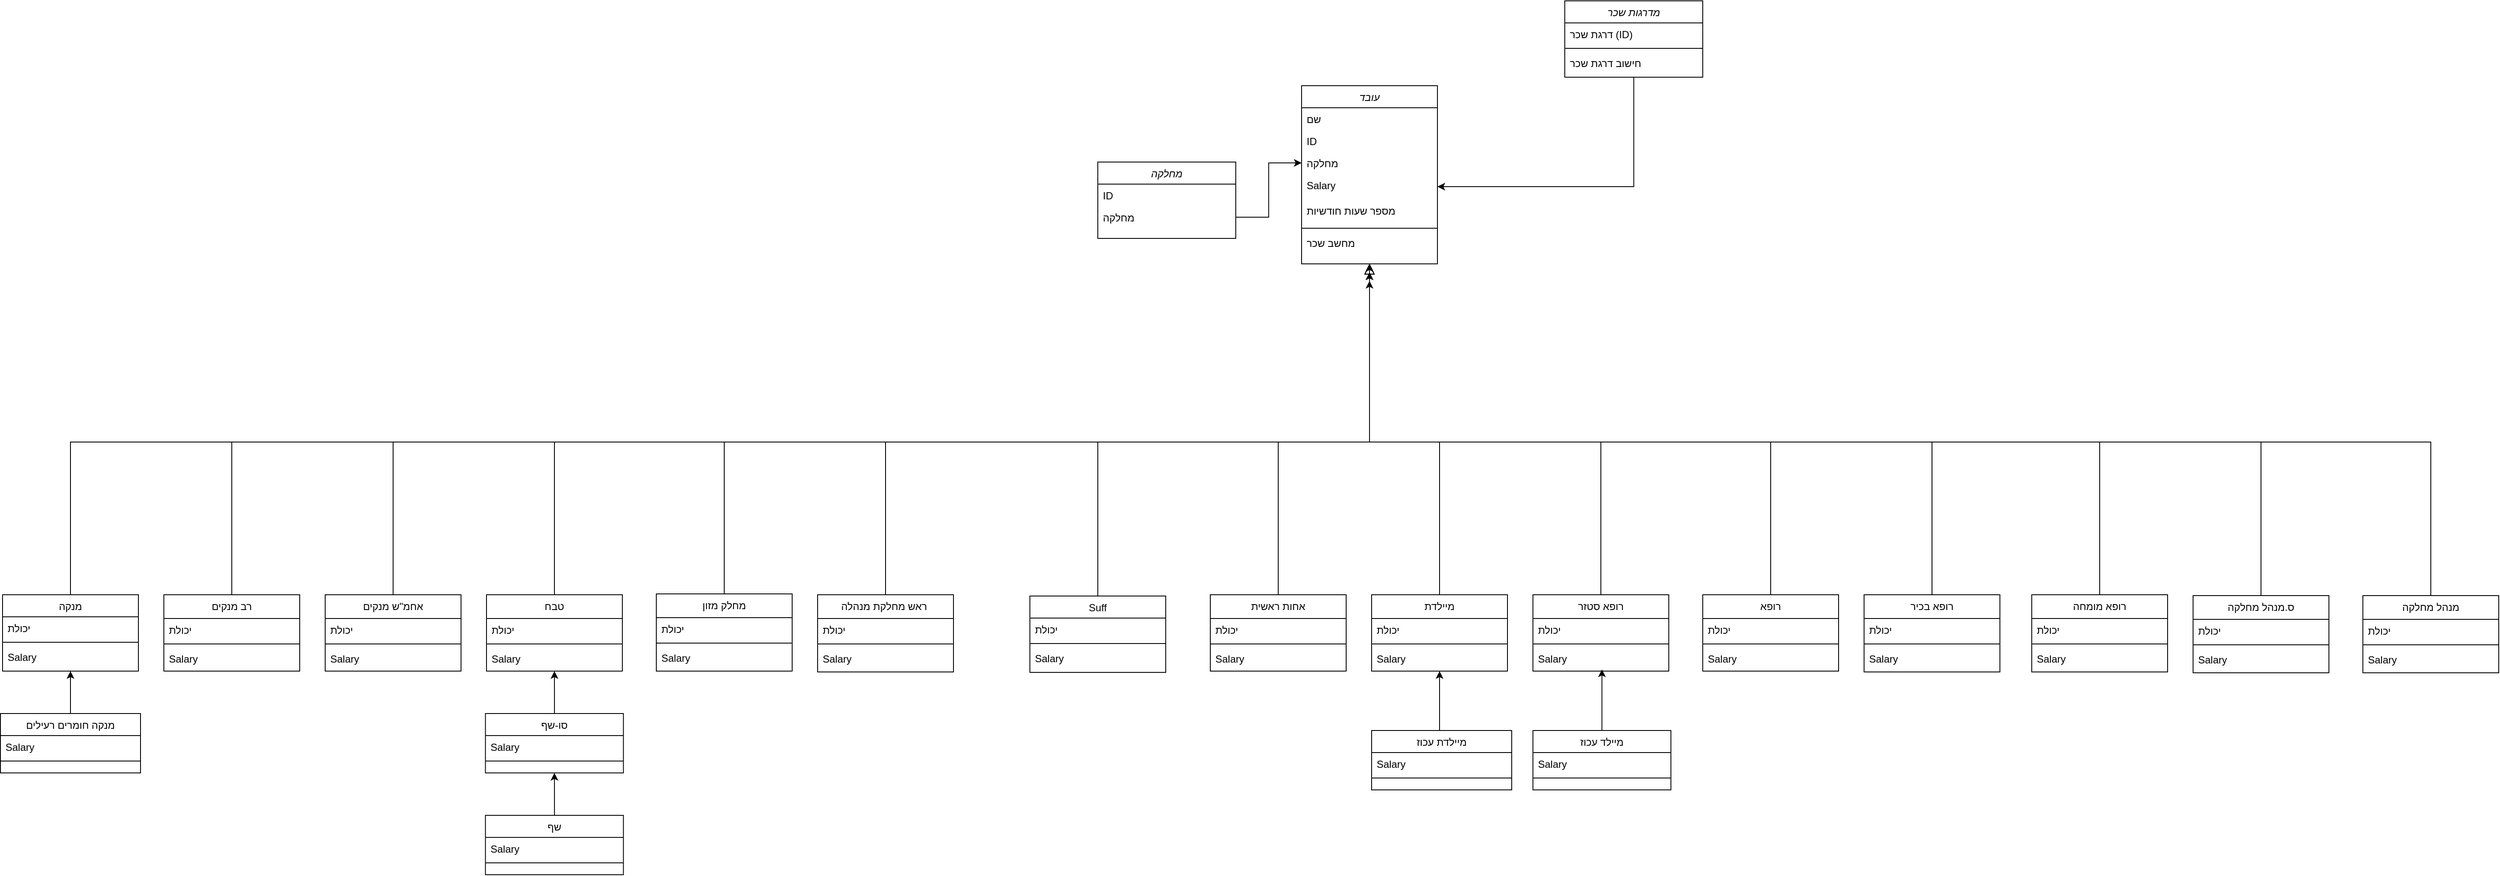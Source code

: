 <mxfile version="12.6.5" type="device"><diagram id="C5RBs43oDa-KdzZeNtuy" name="Page-1"><mxGraphModel dx="1944" dy="2263" grid="1" gridSize="10" guides="1" tooltips="1" connect="1" arrows="1" fold="1" page="1" pageScale="1" pageWidth="827" pageHeight="1169" math="0" shadow="0"><root><mxCell id="WIyWlLk6GJQsqaUBKTNV-0"/><mxCell id="WIyWlLk6GJQsqaUBKTNV-1" parent="WIyWlLk6GJQsqaUBKTNV-0"/><mxCell id="zkfFHV4jXpPFQw0GAbJ--0" value="עובד" style="swimlane;fontStyle=2;align=center;verticalAlign=top;childLayout=stackLayout;horizontal=1;startSize=26;horizontalStack=0;resizeParent=1;resizeLast=0;collapsible=1;marginBottom=0;rounded=0;shadow=0;strokeWidth=1;" parent="WIyWlLk6GJQsqaUBKTNV-1" vertex="1"><mxGeometry x="960" y="-240" width="160" height="210" as="geometry"><mxRectangle x="230" y="140" width="160" height="26" as="alternateBounds"/></mxGeometry></mxCell><mxCell id="zkfFHV4jXpPFQw0GAbJ--2" value="שם&#10;&#10;&#10;&#10;" style="text;align=left;verticalAlign=top;spacingLeft=4;spacingRight=4;overflow=hidden;rotatable=0;points=[[0,0.5],[1,0.5]];portConstraint=eastwest;rounded=0;shadow=0;html=0;" parent="zkfFHV4jXpPFQw0GAbJ--0" vertex="1"><mxGeometry y="26" width="160" height="26" as="geometry"/></mxCell><mxCell id="qfwZzgLzux6wmE2nOznH-1" value="ID" style="text;align=left;verticalAlign=top;spacingLeft=4;spacingRight=4;overflow=hidden;rotatable=0;points=[[0,0.5],[1,0.5]];portConstraint=eastwest;rounded=0;shadow=0;html=0;" vertex="1" parent="zkfFHV4jXpPFQw0GAbJ--0"><mxGeometry y="52" width="160" height="26" as="geometry"/></mxCell><mxCell id="zkfFHV4jXpPFQw0GAbJ--3" value="מחלקה" style="text;align=left;verticalAlign=top;spacingLeft=4;spacingRight=4;overflow=hidden;rotatable=0;points=[[0,0.5],[1,0.5]];portConstraint=eastwest;rounded=0;shadow=0;html=0;" parent="zkfFHV4jXpPFQw0GAbJ--0" vertex="1"><mxGeometry y="78" width="160" height="26" as="geometry"/></mxCell><mxCell id="qfwZzgLzux6wmE2nOznH-62" value="Salary" style="text;align=left;verticalAlign=top;spacingLeft=4;spacingRight=4;overflow=hidden;rotatable=0;points=[[0,0.5],[1,0.5]];portConstraint=eastwest;rounded=0;shadow=0;html=0;" vertex="1" parent="zkfFHV4jXpPFQw0GAbJ--0"><mxGeometry y="104" width="160" height="30" as="geometry"/></mxCell><mxCell id="qfwZzgLzux6wmE2nOznH-137" value="מספר שעות חודשיות" style="text;align=left;verticalAlign=top;spacingLeft=4;spacingRight=4;overflow=hidden;rotatable=0;points=[[0,0.5],[1,0.5]];portConstraint=eastwest;rounded=0;shadow=0;html=0;" vertex="1" parent="zkfFHV4jXpPFQw0GAbJ--0"><mxGeometry y="134" width="160" height="30" as="geometry"/></mxCell><mxCell id="qfwZzgLzux6wmE2nOznH-138" value="" style="line;html=1;strokeWidth=1;align=left;verticalAlign=middle;spacingTop=-1;spacingLeft=3;spacingRight=3;rotatable=0;labelPosition=right;points=[];portConstraint=eastwest;" vertex="1" parent="zkfFHV4jXpPFQw0GAbJ--0"><mxGeometry y="164" width="160" height="8" as="geometry"/></mxCell><mxCell id="qfwZzgLzux6wmE2nOznH-139" value="מחשב שכר" style="text;align=left;verticalAlign=top;spacingLeft=4;spacingRight=4;overflow=hidden;rotatable=0;points=[[0,0.5],[1,0.5]];portConstraint=eastwest;rounded=0;shadow=0;html=0;" vertex="1" parent="zkfFHV4jXpPFQw0GAbJ--0"><mxGeometry y="172" width="160" height="26" as="geometry"/></mxCell><mxCell id="zkfFHV4jXpPFQw0GAbJ--6" value="מנקה" style="swimlane;fontStyle=0;align=center;verticalAlign=top;childLayout=stackLayout;horizontal=1;startSize=26;horizontalStack=0;resizeParent=1;resizeLast=0;collapsible=1;marginBottom=0;rounded=0;shadow=0;strokeWidth=1;" parent="WIyWlLk6GJQsqaUBKTNV-1" vertex="1"><mxGeometry x="-570" y="360" width="160" height="90" as="geometry"><mxRectangle x="130" y="380" width="160" height="26" as="alternateBounds"/></mxGeometry></mxCell><mxCell id="zkfFHV4jXpPFQw0GAbJ--8" value="יכולת" style="text;align=left;verticalAlign=top;spacingLeft=4;spacingRight=4;overflow=hidden;rotatable=0;points=[[0,0.5],[1,0.5]];portConstraint=eastwest;rounded=0;shadow=0;html=0;" parent="zkfFHV4jXpPFQw0GAbJ--6" vertex="1"><mxGeometry y="26" width="160" height="26" as="geometry"/></mxCell><mxCell id="zkfFHV4jXpPFQw0GAbJ--9" value="" style="line;html=1;strokeWidth=1;align=left;verticalAlign=middle;spacingTop=-1;spacingLeft=3;spacingRight=3;rotatable=0;labelPosition=right;points=[];portConstraint=eastwest;" parent="zkfFHV4jXpPFQw0GAbJ--6" vertex="1"><mxGeometry y="52" width="160" height="8" as="geometry"/></mxCell><mxCell id="qfwZzgLzux6wmE2nOznH-34" value="Salary" style="text;align=left;verticalAlign=top;spacingLeft=4;spacingRight=4;overflow=hidden;rotatable=0;points=[[0,0.5],[1,0.5]];portConstraint=eastwest;" vertex="1" parent="zkfFHV4jXpPFQw0GAbJ--6"><mxGeometry y="60" width="160" height="26" as="geometry"/></mxCell><mxCell id="zkfFHV4jXpPFQw0GAbJ--12" value="" style="endArrow=block;endSize=10;endFill=0;shadow=0;strokeWidth=1;rounded=0;edgeStyle=elbowEdgeStyle;elbow=vertical;" parent="WIyWlLk6GJQsqaUBKTNV-1" source="zkfFHV4jXpPFQw0GAbJ--6" target="zkfFHV4jXpPFQw0GAbJ--0" edge="1"><mxGeometry width="160" relative="1" as="geometry"><mxPoint x="-580" y="203" as="sourcePoint"/><mxPoint x="-580" y="203" as="targetPoint"/><Array as="points"><mxPoint x="-170" y="180"/><mxPoint x="70" y="70"/><mxPoint x="30" y="180"/></Array></mxGeometry></mxCell><mxCell id="zkfFHV4jXpPFQw0GAbJ--16" value="" style="endArrow=block;endSize=10;endFill=0;shadow=0;strokeWidth=1;rounded=0;edgeStyle=elbowEdgeStyle;elbow=vertical;" parent="WIyWlLk6GJQsqaUBKTNV-1" source="qfwZzgLzux6wmE2nOznH-6" target="zkfFHV4jXpPFQw0GAbJ--0" edge="1"><mxGeometry width="160" relative="1" as="geometry"><mxPoint x="-370" y="360" as="sourcePoint"/><mxPoint x="-470" y="271" as="targetPoint"/><Array as="points"><mxPoint x="-150" y="180"/><mxPoint x="-270" y="340"/></Array></mxGeometry></mxCell><mxCell id="qfwZzgLzux6wmE2nOznH-42" style="edgeStyle=orthogonalEdgeStyle;rounded=0;orthogonalLoop=1;jettySize=auto;html=1;entryX=0.5;entryY=1;entryDx=0;entryDy=0;" edge="1" parent="WIyWlLk6GJQsqaUBKTNV-1" source="qfwZzgLzux6wmE2nOznH-3" target="zkfFHV4jXpPFQw0GAbJ--6"><mxGeometry relative="1" as="geometry"/></mxCell><mxCell id="qfwZzgLzux6wmE2nOznH-3" value="מנקה חומרים רעילים" style="swimlane;fontStyle=0;align=center;verticalAlign=top;childLayout=stackLayout;horizontal=1;startSize=26;horizontalStack=0;resizeParent=1;resizeLast=0;collapsible=1;marginBottom=0;rounded=0;shadow=0;strokeWidth=1;" vertex="1" parent="WIyWlLk6GJQsqaUBKTNV-1"><mxGeometry x="-572.5" y="500" width="165" height="70" as="geometry"><mxRectangle x="340" y="380" width="170" height="26" as="alternateBounds"/></mxGeometry></mxCell><mxCell id="qfwZzgLzux6wmE2nOznH-4" value="Salary" style="text;align=left;verticalAlign=top;spacingLeft=4;spacingRight=4;overflow=hidden;rotatable=0;points=[[0,0.5],[1,0.5]];portConstraint=eastwest;" vertex="1" parent="qfwZzgLzux6wmE2nOznH-3"><mxGeometry y="26" width="165" height="26" as="geometry"/></mxCell><mxCell id="qfwZzgLzux6wmE2nOznH-5" value="" style="line;html=1;strokeWidth=1;align=left;verticalAlign=middle;spacingTop=-1;spacingLeft=3;spacingRight=3;rotatable=0;labelPosition=right;points=[];portConstraint=eastwest;" vertex="1" parent="qfwZzgLzux6wmE2nOznH-3"><mxGeometry y="52" width="165" height="8" as="geometry"/></mxCell><mxCell id="qfwZzgLzux6wmE2nOznH-12" style="edgeStyle=orthogonalEdgeStyle;rounded=0;orthogonalLoop=1;jettySize=auto;html=1;exitX=1;exitY=0.5;exitDx=0;exitDy=0;" edge="1" parent="qfwZzgLzux6wmE2nOznH-3" source="qfwZzgLzux6wmE2nOznH-4" target="qfwZzgLzux6wmE2nOznH-4"><mxGeometry relative="1" as="geometry"/></mxCell><mxCell id="qfwZzgLzux6wmE2nOznH-6" value="רב מנקים" style="swimlane;fontStyle=0;align=center;verticalAlign=top;childLayout=stackLayout;horizontal=1;startSize=28;horizontalStack=0;resizeParent=1;resizeLast=0;collapsible=1;marginBottom=0;rounded=0;shadow=0;strokeWidth=1;" vertex="1" parent="WIyWlLk6GJQsqaUBKTNV-1"><mxGeometry x="-380" y="360" width="160" height="90" as="geometry"><mxRectangle x="340" y="380" width="170" height="26" as="alternateBounds"/></mxGeometry></mxCell><mxCell id="qfwZzgLzux6wmE2nOznH-39" value="יכולת" style="text;align=left;verticalAlign=top;spacingLeft=4;spacingRight=4;overflow=hidden;rotatable=0;points=[[0,0.5],[1,0.5]];portConstraint=eastwest;" vertex="1" parent="qfwZzgLzux6wmE2nOznH-6"><mxGeometry y="28" width="160" height="26" as="geometry"/></mxCell><mxCell id="qfwZzgLzux6wmE2nOznH-40" value="" style="line;html=1;strokeWidth=1;align=left;verticalAlign=middle;spacingTop=-1;spacingLeft=3;spacingRight=3;rotatable=0;labelPosition=right;points=[];portConstraint=eastwest;" vertex="1" parent="qfwZzgLzux6wmE2nOznH-6"><mxGeometry y="54" width="160" height="8" as="geometry"/></mxCell><mxCell id="qfwZzgLzux6wmE2nOznH-38" value="Salary" style="text;align=left;verticalAlign=top;spacingLeft=4;spacingRight=4;overflow=hidden;rotatable=0;points=[[0,0.5],[1,0.5]];portConstraint=eastwest;rounded=0;shadow=0;html=0;" vertex="1" parent="qfwZzgLzux6wmE2nOznH-6"><mxGeometry y="62" width="160" height="26" as="geometry"/></mxCell><mxCell id="qfwZzgLzux6wmE2nOznH-156" style="edgeStyle=orthogonalEdgeStyle;rounded=0;orthogonalLoop=1;jettySize=auto;html=1;entryX=0.5;entryY=1;entryDx=0;entryDy=0;" edge="1" parent="WIyWlLk6GJQsqaUBKTNV-1" source="qfwZzgLzux6wmE2nOznH-13" target="qfwZzgLzux6wmE2nOznH-52"><mxGeometry relative="1" as="geometry"/></mxCell><mxCell id="qfwZzgLzux6wmE2nOznH-13" value="סו-שף" style="swimlane;fontStyle=0;align=center;verticalAlign=top;childLayout=stackLayout;horizontal=1;startSize=26;horizontalStack=0;resizeParent=1;resizeLast=0;collapsible=1;marginBottom=0;rounded=0;shadow=0;strokeWidth=1;" vertex="1" parent="WIyWlLk6GJQsqaUBKTNV-1"><mxGeometry x="-1.25" y="500" width="162.5" height="70" as="geometry"><mxRectangle x="340" y="380" width="170" height="26" as="alternateBounds"/></mxGeometry></mxCell><mxCell id="qfwZzgLzux6wmE2nOznH-14" value="Salary" style="text;align=left;verticalAlign=top;spacingLeft=4;spacingRight=4;overflow=hidden;rotatable=0;points=[[0,0.5],[1,0.5]];portConstraint=eastwest;" vertex="1" parent="qfwZzgLzux6wmE2nOznH-13"><mxGeometry y="26" width="162.5" height="26" as="geometry"/></mxCell><mxCell id="qfwZzgLzux6wmE2nOznH-15" value="" style="line;html=1;strokeWidth=1;align=left;verticalAlign=middle;spacingTop=-1;spacingLeft=3;spacingRight=3;rotatable=0;labelPosition=right;points=[];portConstraint=eastwest;" vertex="1" parent="qfwZzgLzux6wmE2nOznH-13"><mxGeometry y="52" width="162.5" height="8" as="geometry"/></mxCell><mxCell id="qfwZzgLzux6wmE2nOznH-16" style="edgeStyle=orthogonalEdgeStyle;rounded=0;orthogonalLoop=1;jettySize=auto;html=1;exitX=1;exitY=0.5;exitDx=0;exitDy=0;" edge="1" parent="qfwZzgLzux6wmE2nOznH-13" source="qfwZzgLzux6wmE2nOznH-14" target="qfwZzgLzux6wmE2nOznH-14"><mxGeometry relative="1" as="geometry"/></mxCell><mxCell id="qfwZzgLzux6wmE2nOznH-157" style="edgeStyle=orthogonalEdgeStyle;rounded=0;orthogonalLoop=1;jettySize=auto;html=1;entryX=0.5;entryY=1;entryDx=0;entryDy=0;" edge="1" parent="WIyWlLk6GJQsqaUBKTNV-1" source="qfwZzgLzux6wmE2nOznH-17" target="qfwZzgLzux6wmE2nOznH-13"><mxGeometry relative="1" as="geometry"/></mxCell><mxCell id="qfwZzgLzux6wmE2nOznH-17" value="שף" style="swimlane;fontStyle=0;align=center;verticalAlign=top;childLayout=stackLayout;horizontal=1;startSize=26;horizontalStack=0;resizeParent=1;resizeLast=0;collapsible=1;marginBottom=0;rounded=0;shadow=0;strokeWidth=1;" vertex="1" parent="WIyWlLk6GJQsqaUBKTNV-1"><mxGeometry x="-1.25" y="620" width="162.5" height="70" as="geometry"><mxRectangle x="340" y="380" width="170" height="26" as="alternateBounds"/></mxGeometry></mxCell><mxCell id="qfwZzgLzux6wmE2nOznH-18" value="Salary" style="text;align=left;verticalAlign=top;spacingLeft=4;spacingRight=4;overflow=hidden;rotatable=0;points=[[0,0.5],[1,0.5]];portConstraint=eastwest;" vertex="1" parent="qfwZzgLzux6wmE2nOznH-17"><mxGeometry y="26" width="162.5" height="26" as="geometry"/></mxCell><mxCell id="qfwZzgLzux6wmE2nOznH-19" value="" style="line;html=1;strokeWidth=1;align=left;verticalAlign=middle;spacingTop=-1;spacingLeft=3;spacingRight=3;rotatable=0;labelPosition=right;points=[];portConstraint=eastwest;" vertex="1" parent="qfwZzgLzux6wmE2nOznH-17"><mxGeometry y="52" width="162.5" height="8" as="geometry"/></mxCell><mxCell id="qfwZzgLzux6wmE2nOznH-20" style="edgeStyle=orthogonalEdgeStyle;rounded=0;orthogonalLoop=1;jettySize=auto;html=1;exitX=1;exitY=0.5;exitDx=0;exitDy=0;" edge="1" parent="qfwZzgLzux6wmE2nOznH-17" source="qfwZzgLzux6wmE2nOznH-18" target="qfwZzgLzux6wmE2nOznH-18"><mxGeometry relative="1" as="geometry"/></mxCell><mxCell id="qfwZzgLzux6wmE2nOznH-67" style="edgeStyle=orthogonalEdgeStyle;rounded=0;orthogonalLoop=1;jettySize=auto;html=1;exitX=0.5;exitY=0;exitDx=0;exitDy=0;" edge="1" parent="WIyWlLk6GJQsqaUBKTNV-1" source="qfwZzgLzux6wmE2nOznH-47"><mxGeometry relative="1" as="geometry"><mxPoint x="1040" y="-30" as="targetPoint"/><Array as="points"><mxPoint x="-110" y="180"/><mxPoint x="1040" y="180"/></Array></mxGeometry></mxCell><mxCell id="qfwZzgLzux6wmE2nOznH-47" value="אחמ&quot;ש מנקים" style="swimlane;fontStyle=0;align=center;verticalAlign=top;childLayout=stackLayout;horizontal=1;startSize=28;horizontalStack=0;resizeParent=1;resizeLast=0;collapsible=1;marginBottom=0;rounded=0;shadow=0;strokeWidth=1;" vertex="1" parent="WIyWlLk6GJQsqaUBKTNV-1"><mxGeometry x="-190" y="360" width="160" height="90" as="geometry"><mxRectangle x="340" y="380" width="170" height="26" as="alternateBounds"/></mxGeometry></mxCell><mxCell id="qfwZzgLzux6wmE2nOznH-49" value="יכולת" style="text;align=left;verticalAlign=top;spacingLeft=4;spacingRight=4;overflow=hidden;rotatable=0;points=[[0,0.5],[1,0.5]];portConstraint=eastwest;" vertex="1" parent="qfwZzgLzux6wmE2nOznH-47"><mxGeometry y="28" width="160" height="26" as="geometry"/></mxCell><mxCell id="qfwZzgLzux6wmE2nOznH-50" value="" style="line;html=1;strokeWidth=1;align=left;verticalAlign=middle;spacingTop=-1;spacingLeft=3;spacingRight=3;rotatable=0;labelPosition=right;points=[];portConstraint=eastwest;" vertex="1" parent="qfwZzgLzux6wmE2nOznH-47"><mxGeometry y="54" width="160" height="8" as="geometry"/></mxCell><mxCell id="qfwZzgLzux6wmE2nOznH-51" value="Salary" style="text;align=left;verticalAlign=top;spacingLeft=4;spacingRight=4;overflow=hidden;rotatable=0;points=[[0,0.5],[1,0.5]];portConstraint=eastwest;rounded=0;shadow=0;html=0;" vertex="1" parent="qfwZzgLzux6wmE2nOznH-47"><mxGeometry y="62" width="160" height="26" as="geometry"/></mxCell><mxCell id="qfwZzgLzux6wmE2nOznH-68" style="edgeStyle=orthogonalEdgeStyle;rounded=0;orthogonalLoop=1;jettySize=auto;html=1;exitX=0.5;exitY=0;exitDx=0;exitDy=0;" edge="1" parent="WIyWlLk6GJQsqaUBKTNV-1" source="qfwZzgLzux6wmE2nOznH-52"><mxGeometry relative="1" as="geometry"><mxPoint x="1040" y="-30" as="targetPoint"/><Array as="points"><mxPoint x="80" y="180"/><mxPoint x="1040" y="180"/></Array></mxGeometry></mxCell><mxCell id="qfwZzgLzux6wmE2nOznH-52" value="טבח" style="swimlane;fontStyle=0;align=center;verticalAlign=top;childLayout=stackLayout;horizontal=1;startSize=28;horizontalStack=0;resizeParent=1;resizeLast=0;collapsible=1;marginBottom=0;rounded=0;shadow=0;strokeWidth=1;" vertex="1" parent="WIyWlLk6GJQsqaUBKTNV-1"><mxGeometry y="360" width="160" height="90" as="geometry"><mxRectangle x="340" y="380" width="170" height="26" as="alternateBounds"/></mxGeometry></mxCell><mxCell id="qfwZzgLzux6wmE2nOznH-54" value="יכולת" style="text;align=left;verticalAlign=top;spacingLeft=4;spacingRight=4;overflow=hidden;rotatable=0;points=[[0,0.5],[1,0.5]];portConstraint=eastwest;" vertex="1" parent="qfwZzgLzux6wmE2nOznH-52"><mxGeometry y="28" width="160" height="26" as="geometry"/></mxCell><mxCell id="qfwZzgLzux6wmE2nOznH-55" value="" style="line;html=1;strokeWidth=1;align=left;verticalAlign=middle;spacingTop=-1;spacingLeft=3;spacingRight=3;rotatable=0;labelPosition=right;points=[];portConstraint=eastwest;" vertex="1" parent="qfwZzgLzux6wmE2nOznH-52"><mxGeometry y="54" width="160" height="8" as="geometry"/></mxCell><mxCell id="qfwZzgLzux6wmE2nOznH-56" value="Salary" style="text;align=left;verticalAlign=top;spacingLeft=4;spacingRight=4;overflow=hidden;rotatable=0;points=[[0,0.5],[1,0.5]];portConstraint=eastwest;rounded=0;shadow=0;html=0;" vertex="1" parent="qfwZzgLzux6wmE2nOznH-52"><mxGeometry y="62" width="160" height="26" as="geometry"/></mxCell><mxCell id="qfwZzgLzux6wmE2nOznH-69" style="edgeStyle=orthogonalEdgeStyle;rounded=0;orthogonalLoop=1;jettySize=auto;html=1;" edge="1" parent="WIyWlLk6GJQsqaUBKTNV-1" source="qfwZzgLzux6wmE2nOznH-57"><mxGeometry relative="1" as="geometry"><mxPoint x="1040" y="-30" as="targetPoint"/><Array as="points"><mxPoint x="280" y="180"/><mxPoint x="1040" y="180"/></Array></mxGeometry></mxCell><mxCell id="qfwZzgLzux6wmE2nOznH-57" value="מחלק מזון" style="swimlane;fontStyle=0;align=center;verticalAlign=top;childLayout=stackLayout;horizontal=1;startSize=28;horizontalStack=0;resizeParent=1;resizeLast=0;collapsible=1;marginBottom=0;rounded=0;shadow=0;strokeWidth=1;" vertex="1" parent="WIyWlLk6GJQsqaUBKTNV-1"><mxGeometry x="200" y="359" width="160" height="91" as="geometry"><mxRectangle x="340" y="380" width="170" height="26" as="alternateBounds"/></mxGeometry></mxCell><mxCell id="qfwZzgLzux6wmE2nOznH-59" value="יכולת" style="text;align=left;verticalAlign=top;spacingLeft=4;spacingRight=4;overflow=hidden;rotatable=0;points=[[0,0.5],[1,0.5]];portConstraint=eastwest;" vertex="1" parent="qfwZzgLzux6wmE2nOznH-57"><mxGeometry y="28" width="160" height="26" as="geometry"/></mxCell><mxCell id="qfwZzgLzux6wmE2nOznH-60" value="" style="line;html=1;strokeWidth=1;align=left;verticalAlign=middle;spacingTop=-1;spacingLeft=3;spacingRight=3;rotatable=0;labelPosition=right;points=[];portConstraint=eastwest;" vertex="1" parent="qfwZzgLzux6wmE2nOznH-57"><mxGeometry y="54" width="160" height="8" as="geometry"/></mxCell><mxCell id="qfwZzgLzux6wmE2nOznH-61" value="Salary" style="text;align=left;verticalAlign=top;spacingLeft=4;spacingRight=4;overflow=hidden;rotatable=0;points=[[0,0.5],[1,0.5]];portConstraint=eastwest;rounded=0;shadow=0;html=0;" vertex="1" parent="qfwZzgLzux6wmE2nOznH-57"><mxGeometry y="62" width="160" height="26" as="geometry"/></mxCell><mxCell id="qfwZzgLzux6wmE2nOznH-70" style="edgeStyle=orthogonalEdgeStyle;rounded=0;orthogonalLoop=1;jettySize=auto;html=1;" edge="1" parent="WIyWlLk6GJQsqaUBKTNV-1" source="qfwZzgLzux6wmE2nOznH-63"><mxGeometry relative="1" as="geometry"><mxPoint x="1040" y="-30" as="targetPoint"/><Array as="points"><mxPoint x="470" y="180"/><mxPoint x="1040" y="180"/></Array></mxGeometry></mxCell><mxCell id="qfwZzgLzux6wmE2nOznH-63" value="ראש מחלקת מנהלה " style="swimlane;fontStyle=0;align=center;verticalAlign=top;childLayout=stackLayout;horizontal=1;startSize=28;horizontalStack=0;resizeParent=1;resizeLast=0;collapsible=1;marginBottom=0;rounded=0;shadow=0;strokeWidth=1;" vertex="1" parent="WIyWlLk6GJQsqaUBKTNV-1"><mxGeometry x="390" y="360" width="160" height="91" as="geometry"><mxRectangle x="340" y="380" width="170" height="26" as="alternateBounds"/></mxGeometry></mxCell><mxCell id="qfwZzgLzux6wmE2nOznH-64" value="יכולת" style="text;align=left;verticalAlign=top;spacingLeft=4;spacingRight=4;overflow=hidden;rotatable=0;points=[[0,0.5],[1,0.5]];portConstraint=eastwest;" vertex="1" parent="qfwZzgLzux6wmE2nOznH-63"><mxGeometry y="28" width="160" height="26" as="geometry"/></mxCell><mxCell id="qfwZzgLzux6wmE2nOznH-65" value="" style="line;html=1;strokeWidth=1;align=left;verticalAlign=middle;spacingTop=-1;spacingLeft=3;spacingRight=3;rotatable=0;labelPosition=right;points=[];portConstraint=eastwest;" vertex="1" parent="qfwZzgLzux6wmE2nOznH-63"><mxGeometry y="54" width="160" height="8" as="geometry"/></mxCell><mxCell id="qfwZzgLzux6wmE2nOznH-66" value="Salary" style="text;align=left;verticalAlign=top;spacingLeft=4;spacingRight=4;overflow=hidden;rotatable=0;points=[[0,0.5],[1,0.5]];portConstraint=eastwest;rounded=0;shadow=0;html=0;" vertex="1" parent="qfwZzgLzux6wmE2nOznH-63"><mxGeometry y="62" width="160" height="26" as="geometry"/></mxCell><mxCell id="qfwZzgLzux6wmE2nOznH-128" style="edgeStyle=orthogonalEdgeStyle;rounded=0;orthogonalLoop=1;jettySize=auto;html=1;entryX=0.5;entryY=1;entryDx=0;entryDy=0;" edge="1" parent="WIyWlLk6GJQsqaUBKTNV-1" source="qfwZzgLzux6wmE2nOznH-71" target="zkfFHV4jXpPFQw0GAbJ--0"><mxGeometry relative="1" as="geometry"><Array as="points"><mxPoint x="720" y="180"/><mxPoint x="1040" y="180"/></Array></mxGeometry></mxCell><mxCell id="qfwZzgLzux6wmE2nOznH-71" value="Suff" style="swimlane;fontStyle=0;align=center;verticalAlign=top;childLayout=stackLayout;horizontal=1;startSize=26;horizontalStack=0;resizeParent=1;resizeLast=0;collapsible=1;marginBottom=0;rounded=0;shadow=0;strokeWidth=1;" vertex="1" parent="WIyWlLk6GJQsqaUBKTNV-1"><mxGeometry x="640" y="361.5" width="160" height="90" as="geometry"><mxRectangle x="130" y="380" width="160" height="26" as="alternateBounds"/></mxGeometry></mxCell><mxCell id="qfwZzgLzux6wmE2nOznH-72" value="יכולת" style="text;align=left;verticalAlign=top;spacingLeft=4;spacingRight=4;overflow=hidden;rotatable=0;points=[[0,0.5],[1,0.5]];portConstraint=eastwest;rounded=0;shadow=0;html=0;" vertex="1" parent="qfwZzgLzux6wmE2nOznH-71"><mxGeometry y="26" width="160" height="26" as="geometry"/></mxCell><mxCell id="qfwZzgLzux6wmE2nOznH-73" value="" style="line;html=1;strokeWidth=1;align=left;verticalAlign=middle;spacingTop=-1;spacingLeft=3;spacingRight=3;rotatable=0;labelPosition=right;points=[];portConstraint=eastwest;" vertex="1" parent="qfwZzgLzux6wmE2nOznH-71"><mxGeometry y="52" width="160" height="8" as="geometry"/></mxCell><mxCell id="qfwZzgLzux6wmE2nOznH-74" value="Salary" style="text;align=left;verticalAlign=top;spacingLeft=4;spacingRight=4;overflow=hidden;rotatable=0;points=[[0,0.5],[1,0.5]];portConstraint=eastwest;" vertex="1" parent="qfwZzgLzux6wmE2nOznH-71"><mxGeometry y="60" width="160" height="26" as="geometry"/></mxCell><mxCell id="qfwZzgLzux6wmE2nOznH-129" style="edgeStyle=orthogonalEdgeStyle;rounded=0;orthogonalLoop=1;jettySize=auto;html=1;" edge="1" parent="WIyWlLk6GJQsqaUBKTNV-1" source="qfwZzgLzux6wmE2nOznH-80"><mxGeometry relative="1" as="geometry"><mxPoint x="1040" y="-30" as="targetPoint"/><Array as="points"><mxPoint x="933" y="180"/><mxPoint x="1040" y="180"/></Array></mxGeometry></mxCell><mxCell id="qfwZzgLzux6wmE2nOznH-80" value="אחות ראשית" style="swimlane;fontStyle=0;align=center;verticalAlign=top;childLayout=stackLayout;horizontal=1;startSize=28;horizontalStack=0;resizeParent=1;resizeLast=0;collapsible=1;marginBottom=0;rounded=0;shadow=0;strokeWidth=1;" vertex="1" parent="WIyWlLk6GJQsqaUBKTNV-1"><mxGeometry x="852.5" y="360" width="160" height="90" as="geometry"><mxRectangle x="340" y="380" width="170" height="26" as="alternateBounds"/></mxGeometry></mxCell><mxCell id="qfwZzgLzux6wmE2nOznH-81" value="יכולת" style="text;align=left;verticalAlign=top;spacingLeft=4;spacingRight=4;overflow=hidden;rotatable=0;points=[[0,0.5],[1,0.5]];portConstraint=eastwest;" vertex="1" parent="qfwZzgLzux6wmE2nOznH-80"><mxGeometry y="28" width="160" height="26" as="geometry"/></mxCell><mxCell id="qfwZzgLzux6wmE2nOznH-82" value="" style="line;html=1;strokeWidth=1;align=left;verticalAlign=middle;spacingTop=-1;spacingLeft=3;spacingRight=3;rotatable=0;labelPosition=right;points=[];portConstraint=eastwest;" vertex="1" parent="qfwZzgLzux6wmE2nOznH-80"><mxGeometry y="54" width="160" height="8" as="geometry"/></mxCell><mxCell id="qfwZzgLzux6wmE2nOznH-83" value="Salary" style="text;align=left;verticalAlign=top;spacingLeft=4;spacingRight=4;overflow=hidden;rotatable=0;points=[[0,0.5],[1,0.5]];portConstraint=eastwest;rounded=0;shadow=0;html=0;" vertex="1" parent="qfwZzgLzux6wmE2nOznH-80"><mxGeometry y="62" width="160" height="26" as="geometry"/></mxCell><mxCell id="qfwZzgLzux6wmE2nOznH-155" style="edgeStyle=orthogonalEdgeStyle;rounded=0;orthogonalLoop=1;jettySize=auto;html=1;" edge="1" parent="WIyWlLk6GJQsqaUBKTNV-1" source="qfwZzgLzux6wmE2nOznH-84" target="qfwZzgLzux6wmE2nOznH-99"><mxGeometry relative="1" as="geometry"><mxPoint x="1290" y="460" as="targetPoint"/><Array as="points"><mxPoint x="1314" y="470"/><mxPoint x="1314" y="470"/></Array></mxGeometry></mxCell><mxCell id="qfwZzgLzux6wmE2nOznH-84" value="מיילד עכוז" style="swimlane;fontStyle=0;align=center;verticalAlign=top;childLayout=stackLayout;horizontal=1;startSize=26;horizontalStack=0;resizeParent=1;resizeLast=0;collapsible=1;marginBottom=0;rounded=0;shadow=0;strokeWidth=1;" vertex="1" parent="WIyWlLk6GJQsqaUBKTNV-1"><mxGeometry x="1232.5" y="520" width="162.5" height="70" as="geometry"><mxRectangle x="340" y="380" width="170" height="26" as="alternateBounds"/></mxGeometry></mxCell><mxCell id="qfwZzgLzux6wmE2nOznH-85" value="Salary" style="text;align=left;verticalAlign=top;spacingLeft=4;spacingRight=4;overflow=hidden;rotatable=0;points=[[0,0.5],[1,0.5]];portConstraint=eastwest;" vertex="1" parent="qfwZzgLzux6wmE2nOznH-84"><mxGeometry y="26" width="162.5" height="26" as="geometry"/></mxCell><mxCell id="qfwZzgLzux6wmE2nOznH-86" value="" style="line;html=1;strokeWidth=1;align=left;verticalAlign=middle;spacingTop=-1;spacingLeft=3;spacingRight=3;rotatable=0;labelPosition=right;points=[];portConstraint=eastwest;" vertex="1" parent="qfwZzgLzux6wmE2nOznH-84"><mxGeometry y="52" width="162.5" height="8" as="geometry"/></mxCell><mxCell id="qfwZzgLzux6wmE2nOznH-87" style="edgeStyle=orthogonalEdgeStyle;rounded=0;orthogonalLoop=1;jettySize=auto;html=1;exitX=1;exitY=0.5;exitDx=0;exitDy=0;" edge="1" parent="qfwZzgLzux6wmE2nOznH-84" source="qfwZzgLzux6wmE2nOznH-85" target="qfwZzgLzux6wmE2nOznH-85"><mxGeometry relative="1" as="geometry"/></mxCell><mxCell id="qfwZzgLzux6wmE2nOznH-130" style="edgeStyle=orthogonalEdgeStyle;rounded=0;orthogonalLoop=1;jettySize=auto;html=1;" edge="1" parent="WIyWlLk6GJQsqaUBKTNV-1" source="qfwZzgLzux6wmE2nOznH-92"><mxGeometry relative="1" as="geometry"><mxPoint x="1040" y="-30" as="targetPoint"/><Array as="points"><mxPoint x="1123" y="180"/><mxPoint x="1040" y="180"/></Array></mxGeometry></mxCell><mxCell id="qfwZzgLzux6wmE2nOznH-92" value="מיילדת" style="swimlane;fontStyle=0;align=center;verticalAlign=top;childLayout=stackLayout;horizontal=1;startSize=28;horizontalStack=0;resizeParent=1;resizeLast=0;collapsible=1;marginBottom=0;rounded=0;shadow=0;strokeWidth=1;" vertex="1" parent="WIyWlLk6GJQsqaUBKTNV-1"><mxGeometry x="1042.5" y="360" width="160" height="90" as="geometry"><mxRectangle x="340" y="380" width="170" height="26" as="alternateBounds"/></mxGeometry></mxCell><mxCell id="qfwZzgLzux6wmE2nOznH-93" value="יכולת" style="text;align=left;verticalAlign=top;spacingLeft=4;spacingRight=4;overflow=hidden;rotatable=0;points=[[0,0.5],[1,0.5]];portConstraint=eastwest;" vertex="1" parent="qfwZzgLzux6wmE2nOznH-92"><mxGeometry y="28" width="160" height="26" as="geometry"/></mxCell><mxCell id="qfwZzgLzux6wmE2nOznH-94" value="" style="line;html=1;strokeWidth=1;align=left;verticalAlign=middle;spacingTop=-1;spacingLeft=3;spacingRight=3;rotatable=0;labelPosition=right;points=[];portConstraint=eastwest;" vertex="1" parent="qfwZzgLzux6wmE2nOznH-92"><mxGeometry y="54" width="160" height="8" as="geometry"/></mxCell><mxCell id="qfwZzgLzux6wmE2nOznH-95" value="Salary" style="text;align=left;verticalAlign=top;spacingLeft=4;spacingRight=4;overflow=hidden;rotatable=0;points=[[0,0.5],[1,0.5]];portConstraint=eastwest;rounded=0;shadow=0;html=0;" vertex="1" parent="qfwZzgLzux6wmE2nOznH-92"><mxGeometry y="62" width="160" height="26" as="geometry"/></mxCell><mxCell id="qfwZzgLzux6wmE2nOznH-131" style="edgeStyle=orthogonalEdgeStyle;rounded=0;orthogonalLoop=1;jettySize=auto;html=1;" edge="1" parent="WIyWlLk6GJQsqaUBKTNV-1" source="qfwZzgLzux6wmE2nOznH-96"><mxGeometry relative="1" as="geometry"><mxPoint x="1040" y="-30" as="targetPoint"/><Array as="points"><mxPoint x="1313" y="180"/><mxPoint x="1040" y="180"/></Array></mxGeometry></mxCell><mxCell id="qfwZzgLzux6wmE2nOznH-96" value="רופא סטזר" style="swimlane;fontStyle=0;align=center;verticalAlign=top;childLayout=stackLayout;horizontal=1;startSize=28;horizontalStack=0;resizeParent=1;resizeLast=0;collapsible=1;marginBottom=0;rounded=0;shadow=0;strokeWidth=1;" vertex="1" parent="WIyWlLk6GJQsqaUBKTNV-1"><mxGeometry x="1232.5" y="360" width="160" height="90" as="geometry"><mxRectangle x="340" y="380" width="170" height="26" as="alternateBounds"/></mxGeometry></mxCell><mxCell id="qfwZzgLzux6wmE2nOznH-97" value="יכולת" style="text;align=left;verticalAlign=top;spacingLeft=4;spacingRight=4;overflow=hidden;rotatable=0;points=[[0,0.5],[1,0.5]];portConstraint=eastwest;" vertex="1" parent="qfwZzgLzux6wmE2nOznH-96"><mxGeometry y="28" width="160" height="26" as="geometry"/></mxCell><mxCell id="qfwZzgLzux6wmE2nOznH-98" value="" style="line;html=1;strokeWidth=1;align=left;verticalAlign=middle;spacingTop=-1;spacingLeft=3;spacingRight=3;rotatable=0;labelPosition=right;points=[];portConstraint=eastwest;" vertex="1" parent="qfwZzgLzux6wmE2nOznH-96"><mxGeometry y="54" width="160" height="8" as="geometry"/></mxCell><mxCell id="qfwZzgLzux6wmE2nOznH-99" value="Salary" style="text;align=left;verticalAlign=top;spacingLeft=4;spacingRight=4;overflow=hidden;rotatable=0;points=[[0,0.5],[1,0.5]];portConstraint=eastwest;rounded=0;shadow=0;html=0;" vertex="1" parent="qfwZzgLzux6wmE2nOznH-96"><mxGeometry y="62" width="160" height="26" as="geometry"/></mxCell><mxCell id="qfwZzgLzux6wmE2nOznH-132" style="edgeStyle=orthogonalEdgeStyle;rounded=0;orthogonalLoop=1;jettySize=auto;html=1;" edge="1" parent="WIyWlLk6GJQsqaUBKTNV-1" source="qfwZzgLzux6wmE2nOznH-100"><mxGeometry relative="1" as="geometry"><mxPoint x="1040" y="-20" as="targetPoint"/><Array as="points"><mxPoint x="1513" y="180"/><mxPoint x="1040" y="180"/></Array></mxGeometry></mxCell><mxCell id="qfwZzgLzux6wmE2nOznH-100" value="רופא" style="swimlane;fontStyle=0;align=center;verticalAlign=top;childLayout=stackLayout;horizontal=1;startSize=28;horizontalStack=0;resizeParent=1;resizeLast=0;collapsible=1;marginBottom=0;rounded=0;shadow=0;strokeWidth=1;" vertex="1" parent="WIyWlLk6GJQsqaUBKTNV-1"><mxGeometry x="1432.5" y="360" width="160" height="90" as="geometry"><mxRectangle x="340" y="380" width="170" height="26" as="alternateBounds"/></mxGeometry></mxCell><mxCell id="qfwZzgLzux6wmE2nOznH-101" value="יכולת" style="text;align=left;verticalAlign=top;spacingLeft=4;spacingRight=4;overflow=hidden;rotatable=0;points=[[0,0.5],[1,0.5]];portConstraint=eastwest;" vertex="1" parent="qfwZzgLzux6wmE2nOznH-100"><mxGeometry y="28" width="160" height="26" as="geometry"/></mxCell><mxCell id="qfwZzgLzux6wmE2nOznH-102" value="" style="line;html=1;strokeWidth=1;align=left;verticalAlign=middle;spacingTop=-1;spacingLeft=3;spacingRight=3;rotatable=0;labelPosition=right;points=[];portConstraint=eastwest;" vertex="1" parent="qfwZzgLzux6wmE2nOznH-100"><mxGeometry y="54" width="160" height="8" as="geometry"/></mxCell><mxCell id="qfwZzgLzux6wmE2nOznH-103" value="Salary" style="text;align=left;verticalAlign=top;spacingLeft=4;spacingRight=4;overflow=hidden;rotatable=0;points=[[0,0.5],[1,0.5]];portConstraint=eastwest;rounded=0;shadow=0;html=0;" vertex="1" parent="qfwZzgLzux6wmE2nOznH-100"><mxGeometry y="62" width="160" height="26" as="geometry"/></mxCell><mxCell id="qfwZzgLzux6wmE2nOznH-133" style="edgeStyle=orthogonalEdgeStyle;rounded=0;orthogonalLoop=1;jettySize=auto;html=1;" edge="1" parent="WIyWlLk6GJQsqaUBKTNV-1" source="qfwZzgLzux6wmE2nOznH-104"><mxGeometry relative="1" as="geometry"><mxPoint x="1040" y="-20" as="targetPoint"/><Array as="points"><mxPoint x="1703" y="180"/><mxPoint x="1040" y="180"/></Array></mxGeometry></mxCell><mxCell id="qfwZzgLzux6wmE2nOznH-104" value="רופא בכיר" style="swimlane;fontStyle=0;align=center;verticalAlign=top;childLayout=stackLayout;horizontal=1;startSize=28;horizontalStack=0;resizeParent=1;resizeLast=0;collapsible=1;marginBottom=0;rounded=0;shadow=0;strokeWidth=1;" vertex="1" parent="WIyWlLk6GJQsqaUBKTNV-1"><mxGeometry x="1622.5" y="360" width="160" height="91" as="geometry"><mxRectangle x="340" y="380" width="170" height="26" as="alternateBounds"/></mxGeometry></mxCell><mxCell id="qfwZzgLzux6wmE2nOznH-105" value="יכולת" style="text;align=left;verticalAlign=top;spacingLeft=4;spacingRight=4;overflow=hidden;rotatable=0;points=[[0,0.5],[1,0.5]];portConstraint=eastwest;" vertex="1" parent="qfwZzgLzux6wmE2nOznH-104"><mxGeometry y="28" width="160" height="26" as="geometry"/></mxCell><mxCell id="qfwZzgLzux6wmE2nOznH-106" value="" style="line;html=1;strokeWidth=1;align=left;verticalAlign=middle;spacingTop=-1;spacingLeft=3;spacingRight=3;rotatable=0;labelPosition=right;points=[];portConstraint=eastwest;" vertex="1" parent="qfwZzgLzux6wmE2nOznH-104"><mxGeometry y="54" width="160" height="8" as="geometry"/></mxCell><mxCell id="qfwZzgLzux6wmE2nOznH-107" value="Salary" style="text;align=left;verticalAlign=top;spacingLeft=4;spacingRight=4;overflow=hidden;rotatable=0;points=[[0,0.5],[1,0.5]];portConstraint=eastwest;rounded=0;shadow=0;html=0;" vertex="1" parent="qfwZzgLzux6wmE2nOznH-104"><mxGeometry y="62" width="160" height="26" as="geometry"/></mxCell><mxCell id="qfwZzgLzux6wmE2nOznH-153" style="edgeStyle=orthogonalEdgeStyle;rounded=0;orthogonalLoop=1;jettySize=auto;html=1;entryX=0.5;entryY=1;entryDx=0;entryDy=0;" edge="1" parent="WIyWlLk6GJQsqaUBKTNV-1" source="qfwZzgLzux6wmE2nOznH-109" target="qfwZzgLzux6wmE2nOznH-92"><mxGeometry relative="1" as="geometry"><Array as="points"><mxPoint x="1123" y="485"/></Array></mxGeometry></mxCell><mxCell id="qfwZzgLzux6wmE2nOznH-109" value="מיילדת עכוז" style="swimlane;fontStyle=0;align=center;verticalAlign=top;childLayout=stackLayout;horizontal=1;startSize=26;horizontalStack=0;resizeParent=1;resizeLast=0;collapsible=1;marginBottom=0;rounded=0;shadow=0;strokeWidth=1;" vertex="1" parent="WIyWlLk6GJQsqaUBKTNV-1"><mxGeometry x="1042.5" y="520" width="165" height="70" as="geometry"><mxRectangle x="340" y="380" width="170" height="26" as="alternateBounds"/></mxGeometry></mxCell><mxCell id="qfwZzgLzux6wmE2nOznH-110" value="Salary" style="text;align=left;verticalAlign=top;spacingLeft=4;spacingRight=4;overflow=hidden;rotatable=0;points=[[0,0.5],[1,0.5]];portConstraint=eastwest;" vertex="1" parent="qfwZzgLzux6wmE2nOznH-109"><mxGeometry y="26" width="165" height="26" as="geometry"/></mxCell><mxCell id="qfwZzgLzux6wmE2nOznH-111" value="" style="line;html=1;strokeWidth=1;align=left;verticalAlign=middle;spacingTop=-1;spacingLeft=3;spacingRight=3;rotatable=0;labelPosition=right;points=[];portConstraint=eastwest;" vertex="1" parent="qfwZzgLzux6wmE2nOznH-109"><mxGeometry y="52" width="165" height="8" as="geometry"/></mxCell><mxCell id="qfwZzgLzux6wmE2nOznH-112" style="edgeStyle=orthogonalEdgeStyle;rounded=0;orthogonalLoop=1;jettySize=auto;html=1;exitX=1;exitY=0.5;exitDx=0;exitDy=0;" edge="1" parent="qfwZzgLzux6wmE2nOznH-109" source="qfwZzgLzux6wmE2nOznH-110" target="qfwZzgLzux6wmE2nOznH-110"><mxGeometry relative="1" as="geometry"/></mxCell><mxCell id="qfwZzgLzux6wmE2nOznH-134" style="edgeStyle=orthogonalEdgeStyle;rounded=0;orthogonalLoop=1;jettySize=auto;html=1;" edge="1" parent="WIyWlLk6GJQsqaUBKTNV-1" source="qfwZzgLzux6wmE2nOznH-113"><mxGeometry relative="1" as="geometry"><mxPoint x="1040" y="-30" as="targetPoint"/><Array as="points"><mxPoint x="1900" y="180"/><mxPoint x="1040" y="180"/></Array></mxGeometry></mxCell><mxCell id="qfwZzgLzux6wmE2nOznH-113" value="רופא מומחה" style="swimlane;fontStyle=0;align=center;verticalAlign=top;childLayout=stackLayout;horizontal=1;startSize=28;horizontalStack=0;resizeParent=1;resizeLast=0;collapsible=1;marginBottom=0;rounded=0;shadow=0;strokeWidth=1;" vertex="1" parent="WIyWlLk6GJQsqaUBKTNV-1"><mxGeometry x="1820" y="360" width="160" height="91" as="geometry"><mxRectangle x="340" y="380" width="170" height="26" as="alternateBounds"/></mxGeometry></mxCell><mxCell id="qfwZzgLzux6wmE2nOznH-114" value="יכולת" style="text;align=left;verticalAlign=top;spacingLeft=4;spacingRight=4;overflow=hidden;rotatable=0;points=[[0,0.5],[1,0.5]];portConstraint=eastwest;" vertex="1" parent="qfwZzgLzux6wmE2nOznH-113"><mxGeometry y="28" width="160" height="26" as="geometry"/></mxCell><mxCell id="qfwZzgLzux6wmE2nOznH-115" value="" style="line;html=1;strokeWidth=1;align=left;verticalAlign=middle;spacingTop=-1;spacingLeft=3;spacingRight=3;rotatable=0;labelPosition=right;points=[];portConstraint=eastwest;" vertex="1" parent="qfwZzgLzux6wmE2nOznH-113"><mxGeometry y="54" width="160" height="8" as="geometry"/></mxCell><mxCell id="qfwZzgLzux6wmE2nOznH-116" value="Salary" style="text;align=left;verticalAlign=top;spacingLeft=4;spacingRight=4;overflow=hidden;rotatable=0;points=[[0,0.5],[1,0.5]];portConstraint=eastwest;rounded=0;shadow=0;html=0;" vertex="1" parent="qfwZzgLzux6wmE2nOznH-113"><mxGeometry y="62" width="160" height="26" as="geometry"/></mxCell><mxCell id="qfwZzgLzux6wmE2nOznH-135" style="edgeStyle=orthogonalEdgeStyle;rounded=0;orthogonalLoop=1;jettySize=auto;html=1;" edge="1" parent="WIyWlLk6GJQsqaUBKTNV-1" source="qfwZzgLzux6wmE2nOznH-117"><mxGeometry relative="1" as="geometry"><mxPoint x="1040" y="-10" as="targetPoint"/><Array as="points"><mxPoint x="2090" y="180"/><mxPoint x="1040" y="180"/></Array></mxGeometry></mxCell><mxCell id="qfwZzgLzux6wmE2nOznH-117" value="ס.מנהל מחלקה" style="swimlane;fontStyle=0;align=center;verticalAlign=top;childLayout=stackLayout;horizontal=1;startSize=28;horizontalStack=0;resizeParent=1;resizeLast=0;collapsible=1;marginBottom=0;rounded=0;shadow=0;strokeWidth=1;" vertex="1" parent="WIyWlLk6GJQsqaUBKTNV-1"><mxGeometry x="2010" y="361" width="160" height="91" as="geometry"><mxRectangle x="340" y="380" width="170" height="26" as="alternateBounds"/></mxGeometry></mxCell><mxCell id="qfwZzgLzux6wmE2nOznH-118" value="יכולת" style="text;align=left;verticalAlign=top;spacingLeft=4;spacingRight=4;overflow=hidden;rotatable=0;points=[[0,0.5],[1,0.5]];portConstraint=eastwest;" vertex="1" parent="qfwZzgLzux6wmE2nOznH-117"><mxGeometry y="28" width="160" height="26" as="geometry"/></mxCell><mxCell id="qfwZzgLzux6wmE2nOznH-119" value="" style="line;html=1;strokeWidth=1;align=left;verticalAlign=middle;spacingTop=-1;spacingLeft=3;spacingRight=3;rotatable=0;labelPosition=right;points=[];portConstraint=eastwest;" vertex="1" parent="qfwZzgLzux6wmE2nOznH-117"><mxGeometry y="54" width="160" height="8" as="geometry"/></mxCell><mxCell id="qfwZzgLzux6wmE2nOznH-120" value="Salary" style="text;align=left;verticalAlign=top;spacingLeft=4;spacingRight=4;overflow=hidden;rotatable=0;points=[[0,0.5],[1,0.5]];portConstraint=eastwest;rounded=0;shadow=0;html=0;" vertex="1" parent="qfwZzgLzux6wmE2nOznH-117"><mxGeometry y="62" width="160" height="26" as="geometry"/></mxCell><mxCell id="qfwZzgLzux6wmE2nOznH-136" style="edgeStyle=orthogonalEdgeStyle;rounded=0;orthogonalLoop=1;jettySize=auto;html=1;" edge="1" parent="WIyWlLk6GJQsqaUBKTNV-1" source="qfwZzgLzux6wmE2nOznH-121"><mxGeometry relative="1" as="geometry"><mxPoint x="1040" y="-30" as="targetPoint"/><Array as="points"><mxPoint x="2290" y="180"/><mxPoint x="1040" y="180"/></Array></mxGeometry></mxCell><mxCell id="qfwZzgLzux6wmE2nOznH-121" value="מנהל מחלקה" style="swimlane;fontStyle=0;align=center;verticalAlign=top;childLayout=stackLayout;horizontal=1;startSize=28;horizontalStack=0;resizeParent=1;resizeLast=0;collapsible=1;marginBottom=0;rounded=0;shadow=0;strokeWidth=1;" vertex="1" parent="WIyWlLk6GJQsqaUBKTNV-1"><mxGeometry x="2210" y="361" width="160" height="91" as="geometry"><mxRectangle x="340" y="380" width="170" height="26" as="alternateBounds"/></mxGeometry></mxCell><mxCell id="qfwZzgLzux6wmE2nOznH-122" value="יכולת" style="text;align=left;verticalAlign=top;spacingLeft=4;spacingRight=4;overflow=hidden;rotatable=0;points=[[0,0.5],[1,0.5]];portConstraint=eastwest;" vertex="1" parent="qfwZzgLzux6wmE2nOznH-121"><mxGeometry y="28" width="160" height="26" as="geometry"/></mxCell><mxCell id="qfwZzgLzux6wmE2nOznH-123" value="" style="line;html=1;strokeWidth=1;align=left;verticalAlign=middle;spacingTop=-1;spacingLeft=3;spacingRight=3;rotatable=0;labelPosition=right;points=[];portConstraint=eastwest;" vertex="1" parent="qfwZzgLzux6wmE2nOznH-121"><mxGeometry y="54" width="160" height="8" as="geometry"/></mxCell><mxCell id="qfwZzgLzux6wmE2nOznH-124" value="Salary" style="text;align=left;verticalAlign=top;spacingLeft=4;spacingRight=4;overflow=hidden;rotatable=0;points=[[0,0.5],[1,0.5]];portConstraint=eastwest;rounded=0;shadow=0;html=0;" vertex="1" parent="qfwZzgLzux6wmE2nOznH-121"><mxGeometry y="62" width="160" height="26" as="geometry"/></mxCell><mxCell id="qfwZzgLzux6wmE2nOznH-173" style="edgeStyle=orthogonalEdgeStyle;rounded=0;orthogonalLoop=1;jettySize=auto;html=1;entryX=1;entryY=0.5;entryDx=0;entryDy=0;" edge="1" parent="WIyWlLk6GJQsqaUBKTNV-1" source="qfwZzgLzux6wmE2nOznH-140" target="qfwZzgLzux6wmE2nOznH-62"><mxGeometry relative="1" as="geometry"/></mxCell><mxCell id="qfwZzgLzux6wmE2nOznH-140" value="מדרגות שכר" style="swimlane;fontStyle=2;align=center;verticalAlign=top;childLayout=stackLayout;horizontal=1;startSize=26;horizontalStack=0;resizeParent=1;resizeLast=0;collapsible=1;marginBottom=0;rounded=0;shadow=0;strokeWidth=1;" vertex="1" parent="WIyWlLk6GJQsqaUBKTNV-1"><mxGeometry x="1270" y="-340" width="162.5" height="90" as="geometry"><mxRectangle x="230" y="140" width="160" height="26" as="alternateBounds"/></mxGeometry></mxCell><mxCell id="qfwZzgLzux6wmE2nOznH-141" value="דרגת שכר (ID)" style="text;align=left;verticalAlign=top;spacingLeft=4;spacingRight=4;overflow=hidden;rotatable=0;points=[[0,0.5],[1,0.5]];portConstraint=eastwest;rounded=0;shadow=0;html=0;" vertex="1" parent="qfwZzgLzux6wmE2nOznH-140"><mxGeometry y="26" width="162.5" height="26" as="geometry"/></mxCell><mxCell id="qfwZzgLzux6wmE2nOznH-151" value="" style="line;html=1;strokeWidth=1;align=left;verticalAlign=middle;spacingTop=-1;spacingLeft=3;spacingRight=3;rotatable=0;labelPosition=right;points=[];portConstraint=eastwest;" vertex="1" parent="qfwZzgLzux6wmE2nOznH-140"><mxGeometry y="52" width="162.5" height="8" as="geometry"/></mxCell><mxCell id="qfwZzgLzux6wmE2nOznH-150" value="חישוב דרגת שכר" style="text;align=left;verticalAlign=top;spacingLeft=4;spacingRight=4;overflow=hidden;rotatable=0;points=[[0,0.5],[1,0.5]];portConstraint=eastwest;rounded=0;shadow=0;html=0;" vertex="1" parent="qfwZzgLzux6wmE2nOznH-140"><mxGeometry y="60" width="162.5" height="26" as="geometry"/></mxCell><mxCell id="qfwZzgLzux6wmE2nOznH-158" value="מחלקה" style="swimlane;fontStyle=2;align=center;verticalAlign=top;childLayout=stackLayout;horizontal=1;startSize=26;horizontalStack=0;resizeParent=1;resizeLast=0;collapsible=1;marginBottom=0;rounded=0;shadow=0;strokeWidth=1;" vertex="1" parent="WIyWlLk6GJQsqaUBKTNV-1"><mxGeometry x="720" y="-150" width="162.5" height="90" as="geometry"><mxRectangle x="230" y="140" width="160" height="26" as="alternateBounds"/></mxGeometry></mxCell><mxCell id="qfwZzgLzux6wmE2nOznH-159" value="ID" style="text;align=left;verticalAlign=top;spacingLeft=4;spacingRight=4;overflow=hidden;rotatable=0;points=[[0,0.5],[1,0.5]];portConstraint=eastwest;rounded=0;shadow=0;html=0;" vertex="1" parent="qfwZzgLzux6wmE2nOznH-158"><mxGeometry y="26" width="162.5" height="26" as="geometry"/></mxCell><mxCell id="qfwZzgLzux6wmE2nOznH-161" value="מחלקה" style="text;align=left;verticalAlign=top;spacingLeft=4;spacingRight=4;overflow=hidden;rotatable=0;points=[[0,0.5],[1,0.5]];portConstraint=eastwest;rounded=0;shadow=0;html=0;" vertex="1" parent="qfwZzgLzux6wmE2nOznH-158"><mxGeometry y="52" width="162.5" height="26" as="geometry"/></mxCell><mxCell id="qfwZzgLzux6wmE2nOznH-162" style="edgeStyle=orthogonalEdgeStyle;rounded=0;orthogonalLoop=1;jettySize=auto;html=1;entryX=0;entryY=0.5;entryDx=0;entryDy=0;" edge="1" parent="WIyWlLk6GJQsqaUBKTNV-1" source="qfwZzgLzux6wmE2nOznH-161" target="zkfFHV4jXpPFQw0GAbJ--3"><mxGeometry relative="1" as="geometry"/></mxCell></root></mxGraphModel></diagram></mxfile>